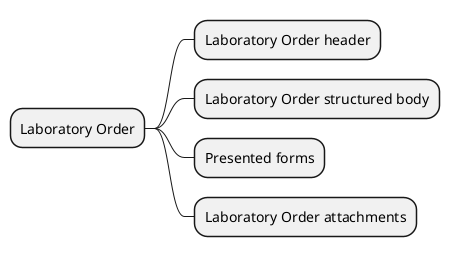 @startmindmap
skinparam topurl StructureDefinition-

* Laboratory Order
** Laboratory Order header
** Laboratory Order structured body
** Presented forms
** Laboratory Order attachments
@endmindmap


[[index PlantUML website]]